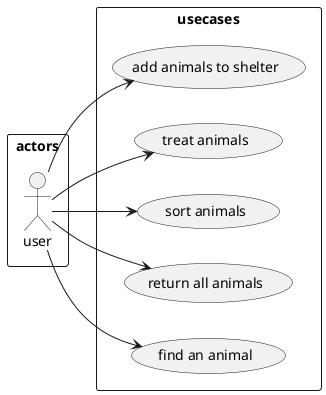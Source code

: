 @startuml
left to right direction

rectangle actors {
:user:
}

rectangle usecases {
(add animals to shelter) as add
(treat animals) as treat
(sort animals) as sort
(return all animals) as getall
(find an animal) as get
}

user --> add
user --> treat
user --> sort
user --> getall
user --> get

@enduml